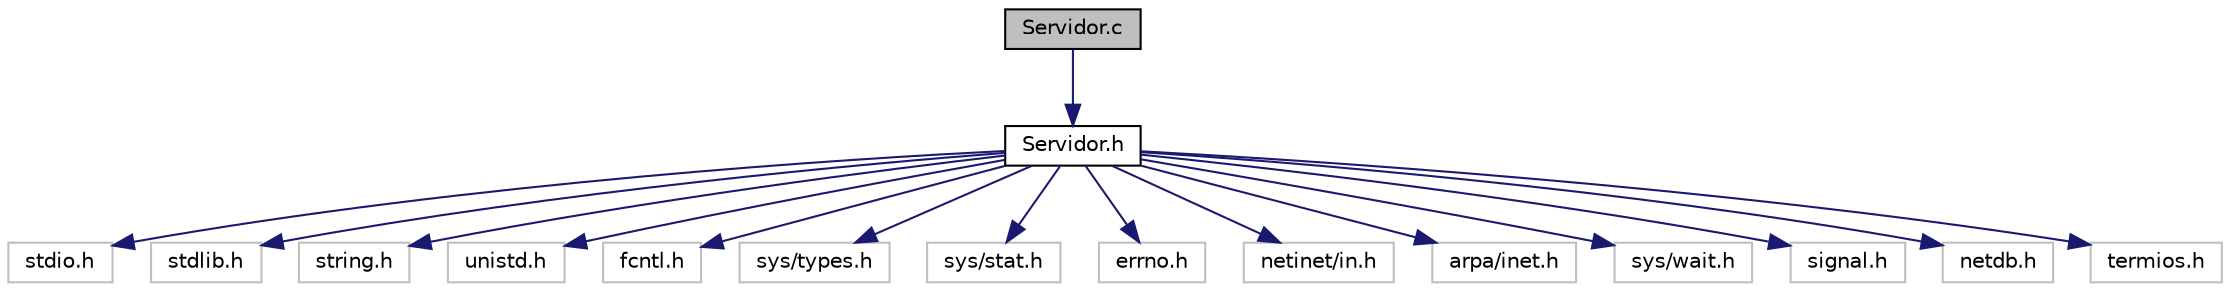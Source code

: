 digraph "Servidor.c"
{
  edge [fontname="Helvetica",fontsize="10",labelfontname="Helvetica",labelfontsize="10"];
  node [fontname="Helvetica",fontsize="10",shape=record];
  Node1 [label="Servidor.c",height=0.2,width=0.4,color="black", fillcolor="grey75", style="filled", fontcolor="black"];
  Node1 -> Node2 [color="midnightblue",fontsize="10",style="solid",fontname="Helvetica"];
  Node2 [label="Servidor.h",height=0.2,width=0.4,color="black", fillcolor="white", style="filled",URL="$_servidor_8h.html",tooltip="Header, estructuras, defines y prototipo de funciones utilizadas por el Servidor. ..."];
  Node2 -> Node3 [color="midnightblue",fontsize="10",style="solid",fontname="Helvetica"];
  Node3 [label="stdio.h",height=0.2,width=0.4,color="grey75", fillcolor="white", style="filled"];
  Node2 -> Node4 [color="midnightblue",fontsize="10",style="solid",fontname="Helvetica"];
  Node4 [label="stdlib.h",height=0.2,width=0.4,color="grey75", fillcolor="white", style="filled"];
  Node2 -> Node5 [color="midnightblue",fontsize="10",style="solid",fontname="Helvetica"];
  Node5 [label="string.h",height=0.2,width=0.4,color="grey75", fillcolor="white", style="filled"];
  Node2 -> Node6 [color="midnightblue",fontsize="10",style="solid",fontname="Helvetica"];
  Node6 [label="unistd.h",height=0.2,width=0.4,color="grey75", fillcolor="white", style="filled"];
  Node2 -> Node7 [color="midnightblue",fontsize="10",style="solid",fontname="Helvetica"];
  Node7 [label="fcntl.h",height=0.2,width=0.4,color="grey75", fillcolor="white", style="filled"];
  Node2 -> Node8 [color="midnightblue",fontsize="10",style="solid",fontname="Helvetica"];
  Node8 [label="sys/types.h",height=0.2,width=0.4,color="grey75", fillcolor="white", style="filled"];
  Node2 -> Node9 [color="midnightblue",fontsize="10",style="solid",fontname="Helvetica"];
  Node9 [label="sys/stat.h",height=0.2,width=0.4,color="grey75", fillcolor="white", style="filled"];
  Node2 -> Node10 [color="midnightblue",fontsize="10",style="solid",fontname="Helvetica"];
  Node10 [label="errno.h",height=0.2,width=0.4,color="grey75", fillcolor="white", style="filled"];
  Node2 -> Node11 [color="midnightblue",fontsize="10",style="solid",fontname="Helvetica"];
  Node11 [label="netinet/in.h",height=0.2,width=0.4,color="grey75", fillcolor="white", style="filled"];
  Node2 -> Node12 [color="midnightblue",fontsize="10",style="solid",fontname="Helvetica"];
  Node12 [label="arpa/inet.h",height=0.2,width=0.4,color="grey75", fillcolor="white", style="filled"];
  Node2 -> Node13 [color="midnightblue",fontsize="10",style="solid",fontname="Helvetica"];
  Node13 [label="sys/wait.h",height=0.2,width=0.4,color="grey75", fillcolor="white", style="filled"];
  Node2 -> Node14 [color="midnightblue",fontsize="10",style="solid",fontname="Helvetica"];
  Node14 [label="signal.h",height=0.2,width=0.4,color="grey75", fillcolor="white", style="filled"];
  Node2 -> Node15 [color="midnightblue",fontsize="10",style="solid",fontname="Helvetica"];
  Node15 [label="netdb.h",height=0.2,width=0.4,color="grey75", fillcolor="white", style="filled"];
  Node2 -> Node16 [color="midnightblue",fontsize="10",style="solid",fontname="Helvetica"];
  Node16 [label="termios.h",height=0.2,width=0.4,color="grey75", fillcolor="white", style="filled"];
}
